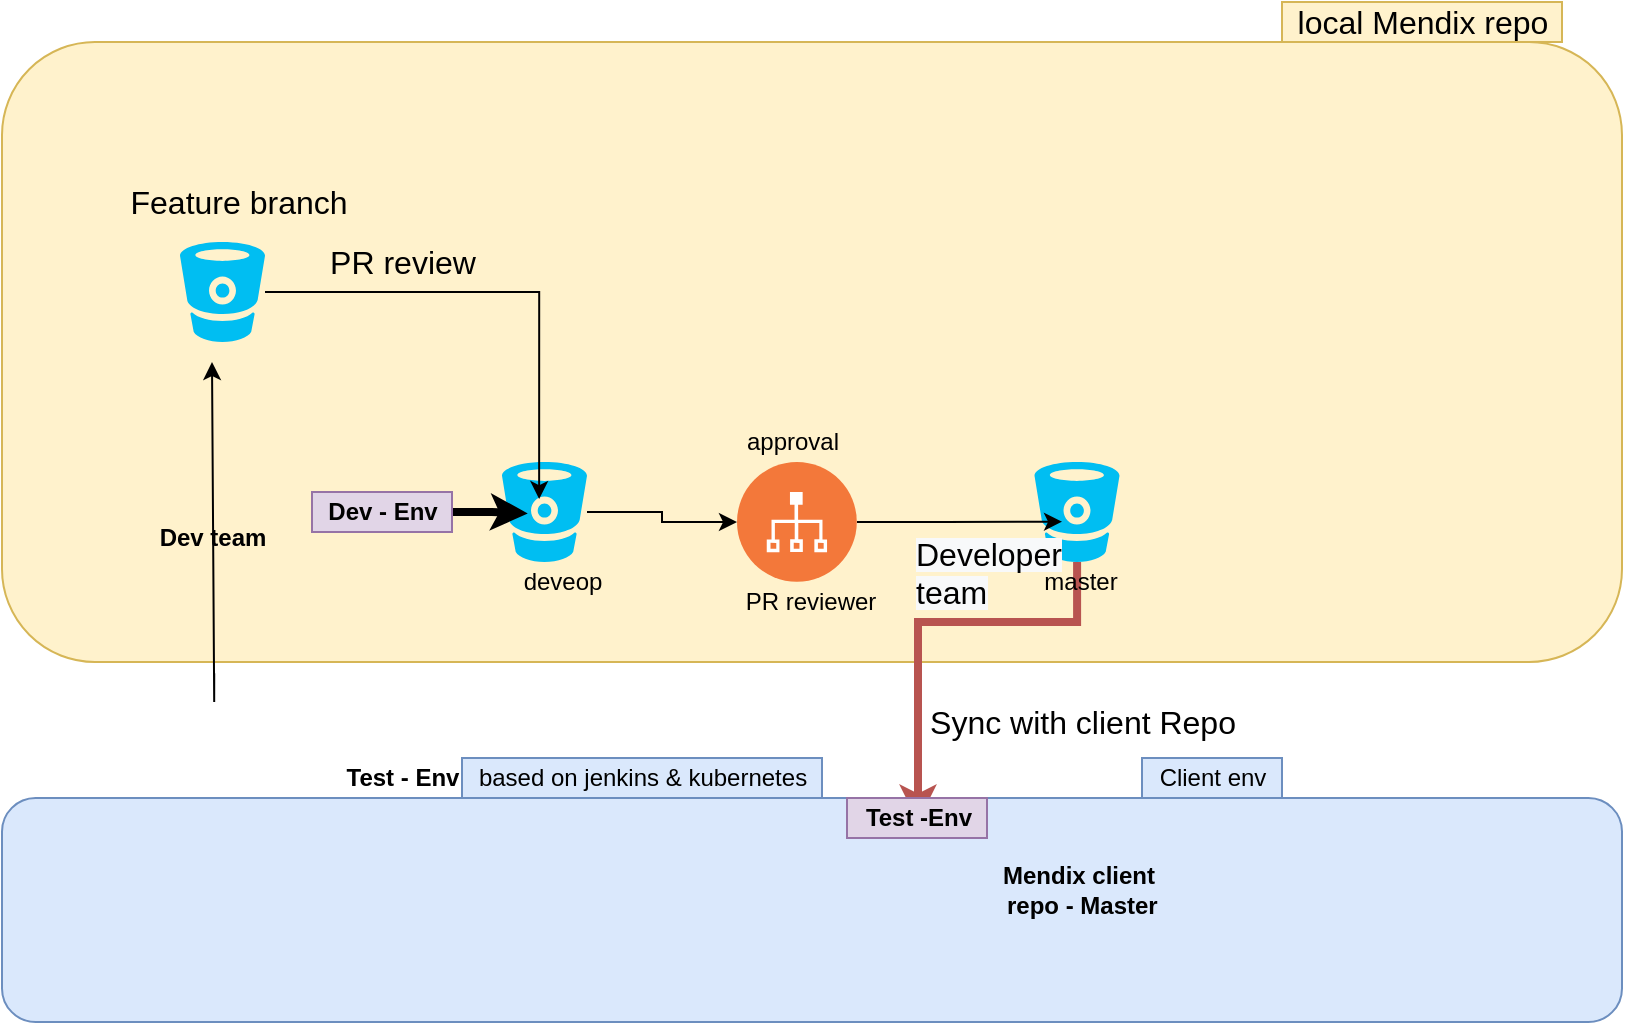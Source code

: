 <mxfile version="15.8.4" type="device"><diagram id="s2PKbYyE6xC21fmqFhuZ" name="Page-1"><mxGraphModel dx="1240" dy="1730" grid="1" gridSize="10" guides="1" tooltips="1" connect="1" arrows="1" fold="1" page="1" pageScale="1" pageWidth="827" pageHeight="1169" math="0" shadow="0"><root><mxCell id="0"/><mxCell id="1" parent="0"/><mxCell id="vUPKNXuDlm2EywyRYx2h-40" value="" style="rounded=1;whiteSpace=wrap;html=1;fontSize=16;fillColor=#fff2cc;strokeColor=#d6b656;" vertex="1" parent="1"><mxGeometry x="10" y="-180" width="810" height="310" as="geometry"/></mxCell><mxCell id="vUPKNXuDlm2EywyRYx2h-23" value="" style="rounded=1;whiteSpace=wrap;html=1;fillColor=#dae8fc;strokeColor=#6c8ebf;" vertex="1" parent="1"><mxGeometry x="10" y="198" width="810" height="112" as="geometry"/></mxCell><mxCell id="vUPKNXuDlm2EywyRYx2h-1" value="" style="shape=image;html=1;verticalAlign=top;verticalLabelPosition=bottom;labelBackgroundColor=#ffffff;imageAspect=0;aspect=fixed;image=https://cdn2.iconfinder.com/data/icons/essential-web-2/50/user-group-team-duo-partner-128.png" vertex="1" parent="1"><mxGeometry x="83" y="130" width="70" height="70" as="geometry"/></mxCell><mxCell id="vUPKNXuDlm2EywyRYx2h-46" style="edgeStyle=orthogonalEdgeStyle;rounded=0;orthogonalLoop=1;jettySize=auto;html=1;fontSize=16;exitX=0.131;exitY=1.018;exitDx=0;exitDy=0;exitPerimeter=0;" edge="1" parent="1" source="vUPKNXuDlm2EywyRYx2h-40"><mxGeometry relative="1" as="geometry"><mxPoint x="115" y="-20" as="targetPoint"/></mxGeometry></mxCell><mxCell id="vUPKNXuDlm2EywyRYx2h-2" value="Dev team&lt;br&gt;&lt;br&gt;" style="text;html=1;align=center;verticalAlign=middle;resizable=0;points=[];autosize=1;strokeColor=none;fillColor=none;fontStyle=1" vertex="1" parent="1"><mxGeometry x="80" y="60" width="70" height="30" as="geometry"/></mxCell><mxCell id="vUPKNXuDlm2EywyRYx2h-31" style="edgeStyle=orthogonalEdgeStyle;rounded=0;orthogonalLoop=1;jettySize=auto;html=1;" edge="1" parent="1" source="vUPKNXuDlm2EywyRYx2h-4" target="vUPKNXuDlm2EywyRYx2h-29"><mxGeometry relative="1" as="geometry"/></mxCell><mxCell id="vUPKNXuDlm2EywyRYx2h-4" value="" style="verticalLabelPosition=bottom;html=1;verticalAlign=top;align=center;strokeColor=none;fillColor=#00BEF2;shape=mxgraph.azure.bitbucket_code_source;" vertex="1" parent="1"><mxGeometry x="260" y="30" width="42.5" height="50" as="geometry"/></mxCell><mxCell id="vUPKNXuDlm2EywyRYx2h-6" value="&amp;nbsp;deveop&amp;nbsp;" style="text;html=1;align=center;verticalAlign=middle;resizable=0;points=[];autosize=1;strokeColor=none;fillColor=none;" vertex="1" parent="1"><mxGeometry x="260" y="80" width="60" height="20" as="geometry"/></mxCell><mxCell id="vUPKNXuDlm2EywyRYx2h-11" value="Mendix client&lt;br&gt;&amp;nbsp;repo - Master" style="text;html=1;align=center;verticalAlign=middle;resizable=0;points=[];autosize=1;strokeColor=none;fillColor=none;fontStyle=1" vertex="1" parent="1"><mxGeometry x="502.5" y="229" width="90" height="30" as="geometry"/></mxCell><mxCell id="vUPKNXuDlm2EywyRYx2h-12" value="" style="shape=image;html=1;verticalAlign=top;verticalLabelPosition=bottom;labelBackgroundColor=#ffffff;imageAspect=0;aspect=fixed;image=https://cdn2.iconfinder.com/data/icons/font-awesome/1792/git-square-128.png" vertex="1" parent="1"><mxGeometry x="434.5" y="210" width="68" height="68" as="geometry"/></mxCell><mxCell id="vUPKNXuDlm2EywyRYx2h-24" value="Client env" style="text;html=1;align=center;verticalAlign=middle;resizable=0;points=[];autosize=1;strokeColor=#6c8ebf;fillColor=#dae8fc;" vertex="1" parent="1"><mxGeometry x="580" y="178" width="70" height="20" as="geometry"/></mxCell><mxCell id="vUPKNXuDlm2EywyRYx2h-25" value="based on jenkins &amp;amp; kubernetes&lt;br&gt;" style="text;html=1;align=center;verticalAlign=middle;resizable=0;points=[];autosize=1;strokeColor=#6c8ebf;fillColor=#dae8fc;" vertex="1" parent="1"><mxGeometry x="240" y="178" width="180" height="20" as="geometry"/></mxCell><mxCell id="vUPKNXuDlm2EywyRYx2h-51" style="edgeStyle=orthogonalEdgeStyle;rounded=0;orthogonalLoop=1;jettySize=auto;html=1;fontSize=16;fillColor=#f8cecc;strokeColor=#b85450;strokeWidth=4;" edge="1" parent="1" source="vUPKNXuDlm2EywyRYx2h-26" target="vUPKNXuDlm2EywyRYx2h-12"><mxGeometry relative="1" as="geometry"><Array as="points"><mxPoint x="548" y="110"/><mxPoint x="468" y="110"/></Array></mxGeometry></mxCell><mxCell id="vUPKNXuDlm2EywyRYx2h-26" value="" style="verticalLabelPosition=bottom;html=1;verticalAlign=top;align=center;strokeColor=none;fillColor=#00BEF2;shape=mxgraph.azure.bitbucket_code_source;" vertex="1" parent="1"><mxGeometry x="526.25" y="30" width="42.5" height="50" as="geometry"/></mxCell><mxCell id="vUPKNXuDlm2EywyRYx2h-28" value="master" style="text;html=1;align=center;verticalAlign=middle;resizable=0;points=[];autosize=1;strokeColor=none;fillColor=none;" vertex="1" parent="1"><mxGeometry x="523.75" y="80" width="50" height="20" as="geometry"/></mxCell><mxCell id="vUPKNXuDlm2EywyRYx2h-32" style="edgeStyle=orthogonalEdgeStyle;rounded=0;orthogonalLoop=1;jettySize=auto;html=1;entryX=0.324;entryY=0.597;entryDx=0;entryDy=0;entryPerimeter=0;" edge="1" parent="1" source="vUPKNXuDlm2EywyRYx2h-29" target="vUPKNXuDlm2EywyRYx2h-26"><mxGeometry relative="1" as="geometry"/></mxCell><mxCell id="vUPKNXuDlm2EywyRYx2h-29" value="" style="aspect=fixed;perimeter=ellipsePerimeter;html=1;align=center;shadow=0;dashed=0;fontColor=#4277BB;labelBackgroundColor=#ffffff;fontSize=12;spacingTop=3;image;image=img/lib/ibm/devops/release_management.svg;" vertex="1" parent="1"><mxGeometry x="377.5" y="30" width="60" height="60" as="geometry"/></mxCell><mxCell id="vUPKNXuDlm2EywyRYx2h-30" value="PR reviewer&lt;br&gt;" style="text;html=1;align=center;verticalAlign=middle;resizable=0;points=[];autosize=1;strokeColor=none;fillColor=none;" vertex="1" parent="1"><mxGeometry x="374" y="90" width="80" height="20" as="geometry"/></mxCell><mxCell id="vUPKNXuDlm2EywyRYx2h-33" value="approval" style="text;html=1;align=center;verticalAlign=middle;resizable=0;points=[];autosize=1;strokeColor=none;fillColor=none;" vertex="1" parent="1"><mxGeometry x="374.5" y="10" width="60" height="20" as="geometry"/></mxCell><mxCell id="vUPKNXuDlm2EywyRYx2h-55" style="edgeStyle=orthogonalEdgeStyle;rounded=0;orthogonalLoop=1;jettySize=auto;html=1;entryX=0.303;entryY=0.514;entryDx=0;entryDy=0;entryPerimeter=0;fontSize=16;strokeWidth=4;" edge="1" parent="1" source="vUPKNXuDlm2EywyRYx2h-34" target="vUPKNXuDlm2EywyRYx2h-4"><mxGeometry relative="1" as="geometry"/></mxCell><mxCell id="vUPKNXuDlm2EywyRYx2h-34" value="Dev - Env" style="text;html=1;align=center;verticalAlign=middle;resizable=0;points=[];autosize=1;strokeColor=#9673a6;fillColor=#e1d5e7;fontStyle=1" vertex="1" parent="1"><mxGeometry x="165" y="45" width="70" height="20" as="geometry"/></mxCell><mxCell id="vUPKNXuDlm2EywyRYx2h-35" value="Test - Env" style="text;html=1;align=center;verticalAlign=middle;resizable=0;points=[];autosize=1;strokeColor=none;fillColor=none;fontStyle=1" vertex="1" parent="1"><mxGeometry x="175" y="178" width="70" height="20" as="geometry"/></mxCell><mxCell id="vUPKNXuDlm2EywyRYx2h-36" value="Test -Env" style="text;html=1;align=center;verticalAlign=middle;resizable=0;points=[];autosize=1;strokeColor=#9673a6;fillColor=#e1d5e7;fontStyle=1" vertex="1" parent="1"><mxGeometry x="432.5" y="198" width="70" height="20" as="geometry"/></mxCell><mxCell id="vUPKNXuDlm2EywyRYx2h-41" value="local Mendix repo" style="text;html=1;align=center;verticalAlign=middle;resizable=0;points=[];autosize=1;strokeColor=#d6b656;fillColor=#fff2cc;fontSize=16;" vertex="1" parent="1"><mxGeometry x="650" y="-200" width="140" height="20" as="geometry"/></mxCell><mxCell id="vUPKNXuDlm2EywyRYx2h-49" style="edgeStyle=orthogonalEdgeStyle;rounded=0;orthogonalLoop=1;jettySize=auto;html=1;entryX=0.437;entryY=0.371;entryDx=0;entryDy=0;entryPerimeter=0;fontSize=16;" edge="1" parent="1" source="vUPKNXuDlm2EywyRYx2h-47" target="vUPKNXuDlm2EywyRYx2h-4"><mxGeometry relative="1" as="geometry"/></mxCell><mxCell id="vUPKNXuDlm2EywyRYx2h-47" value="" style="verticalLabelPosition=bottom;html=1;verticalAlign=top;align=center;strokeColor=none;fillColor=#00BEF2;shape=mxgraph.azure.bitbucket_code_source;fontSize=16;" vertex="1" parent="1"><mxGeometry x="99" y="-80" width="42.5" height="50" as="geometry"/></mxCell><mxCell id="vUPKNXuDlm2EywyRYx2h-48" value="Feature branch" style="text;html=1;align=center;verticalAlign=middle;resizable=0;points=[];autosize=1;strokeColor=none;fillColor=none;fontSize=16;" vertex="1" parent="1"><mxGeometry x="68" y="-110" width="120" height="20" as="geometry"/></mxCell><mxCell id="vUPKNXuDlm2EywyRYx2h-50" value="PR review" style="text;html=1;align=center;verticalAlign=middle;resizable=0;points=[];autosize=1;strokeColor=none;fillColor=none;fontSize=16;" vertex="1" parent="1"><mxGeometry x="165" y="-80" width="90" height="20" as="geometry"/></mxCell><mxCell id="vUPKNXuDlm2EywyRYx2h-52" value="Sync with client Repo" style="text;html=1;align=center;verticalAlign=middle;resizable=0;points=[];autosize=1;strokeColor=none;fillColor=none;fontSize=16;" vertex="1" parent="1"><mxGeometry x="465" y="150" width="170" height="20" as="geometry"/></mxCell><mxCell id="vUPKNXuDlm2EywyRYx2h-54" value="&lt;span style=&quot;color: rgb(0, 0, 0); font-family: helvetica; font-size: 16px; font-style: normal; font-weight: 400; letter-spacing: normal; text-align: center; text-indent: 0px; text-transform: none; word-spacing: 0px; background-color: rgb(248, 249, 250); display: inline; float: none;&quot;&gt;Developer team&lt;/span&gt;&lt;br style=&quot;color: rgb(0, 0, 0); font-family: helvetica; font-size: 16px; font-style: normal; font-weight: 400; letter-spacing: normal; text-align: center; text-indent: 0px; text-transform: none; word-spacing: 0px; background-color: rgb(248, 249, 250);&quot;&gt;" style="text;whiteSpace=wrap;html=1;fontSize=16;" vertex="1" parent="1"><mxGeometry x="465" y="60" width="75" height="30" as="geometry"/></mxCell></root></mxGraphModel></diagram></mxfile>